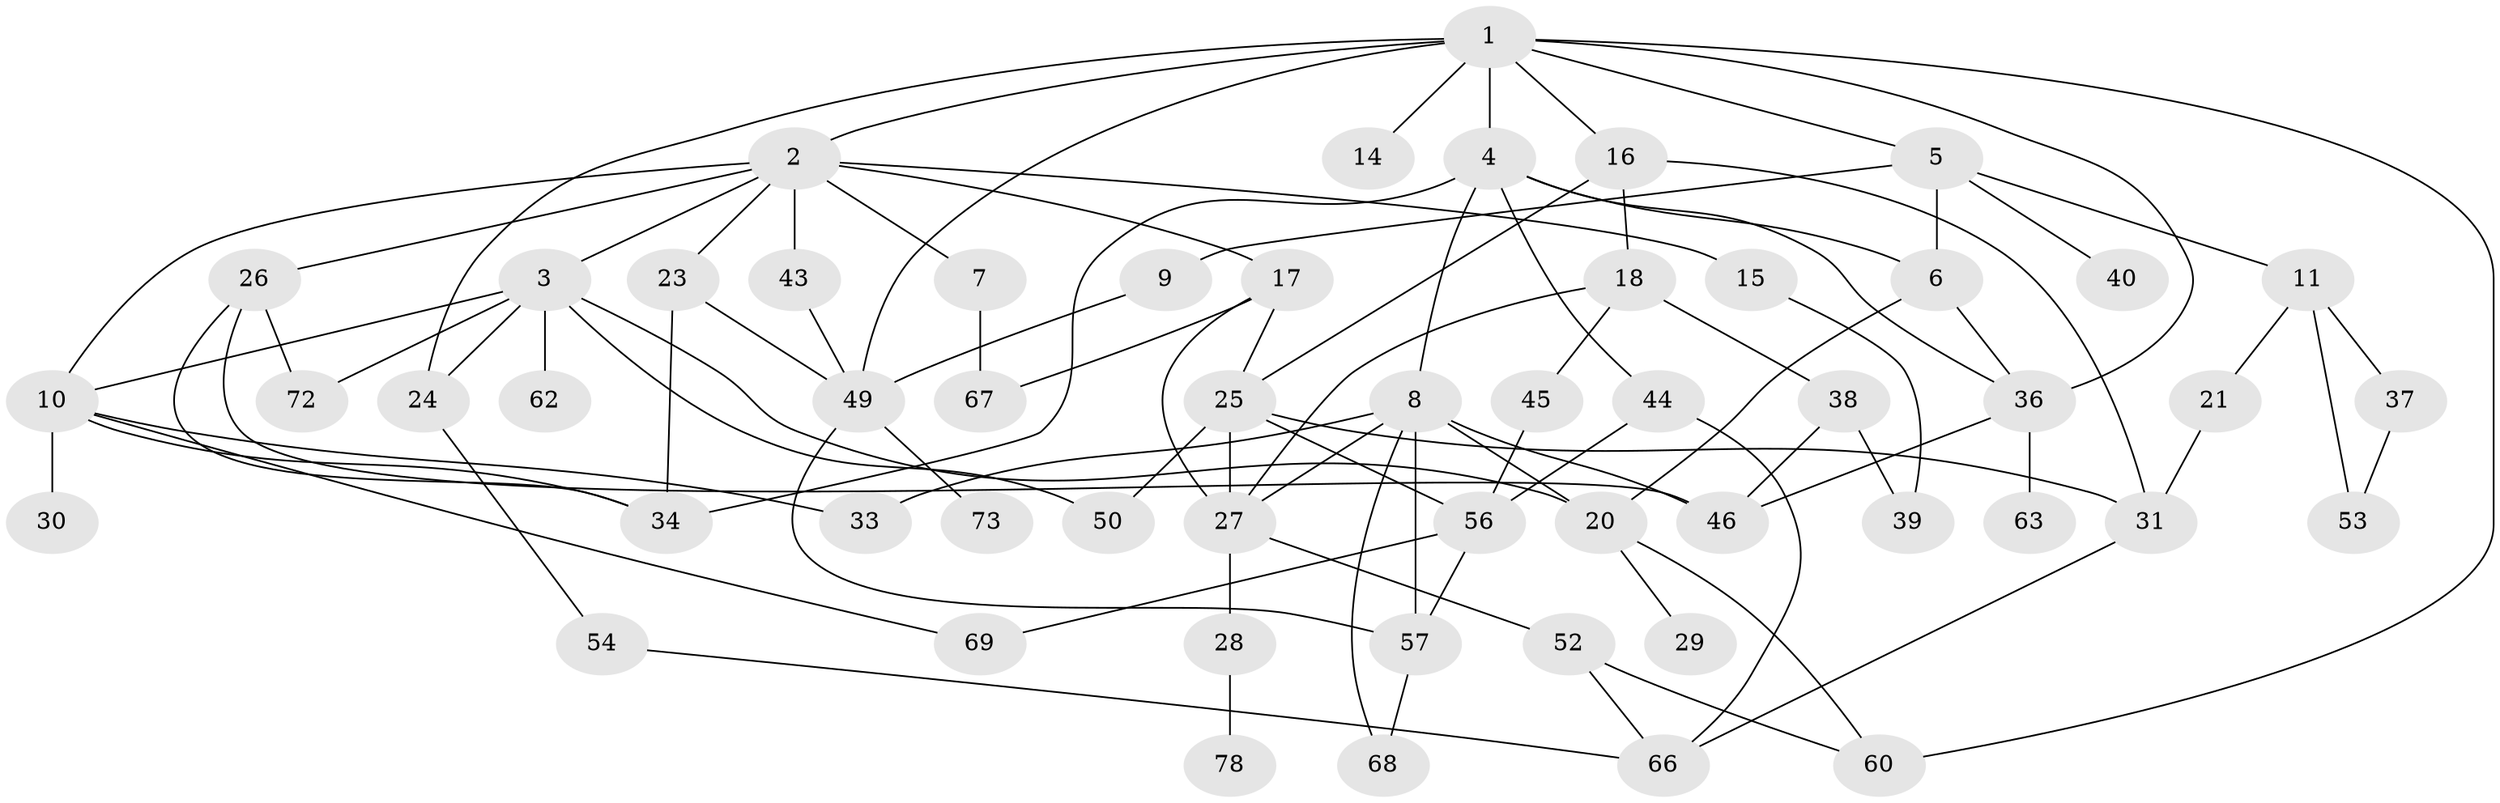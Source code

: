 // Generated by graph-tools (version 1.1) at 2025/23/03/03/25 07:23:34]
// undirected, 55 vertices, 93 edges
graph export_dot {
graph [start="1"]
  node [color=gray90,style=filled];
  1 [super="+12"];
  2 [super="+13"];
  3 [super="+59"];
  4 [super="+74"];
  5 [super="+32"];
  6 [super="+65"];
  7;
  8 [super="+42"];
  9;
  10 [super="+61"];
  11;
  14;
  15 [super="+48"];
  16;
  17 [super="+22"];
  18 [super="+19"];
  20 [super="+35"];
  21;
  23 [super="+41"];
  24;
  25 [super="+47"];
  26 [super="+71"];
  27 [super="+64"];
  28;
  29;
  30;
  31 [super="+70"];
  33;
  34 [super="+77"];
  36;
  37;
  38;
  39;
  40;
  43 [super="+51"];
  44;
  45;
  46 [super="+76"];
  49 [super="+55"];
  50;
  52;
  53;
  54;
  56 [super="+58"];
  57;
  60;
  62;
  63 [super="+75"];
  66 [super="+79"];
  67;
  68;
  69;
  72;
  73;
  78;
  1 -- 2;
  1 -- 4;
  1 -- 5;
  1 -- 16;
  1 -- 60;
  1 -- 49;
  1 -- 36;
  1 -- 24;
  1 -- 14;
  2 -- 3;
  2 -- 7;
  2 -- 23;
  2 -- 17;
  2 -- 26;
  2 -- 10;
  2 -- 43;
  2 -- 15;
  3 -- 10;
  3 -- 20;
  3 -- 50;
  3 -- 72;
  3 -- 24;
  3 -- 62;
  4 -- 6;
  4 -- 8;
  4 -- 44;
  4 -- 34;
  4 -- 36;
  5 -- 9;
  5 -- 11;
  5 -- 40;
  5 -- 6;
  6 -- 36;
  6 -- 20;
  7 -- 67;
  8 -- 46;
  8 -- 20;
  8 -- 68;
  8 -- 27;
  8 -- 33;
  8 -- 57;
  9 -- 49;
  10 -- 30;
  10 -- 33;
  10 -- 34;
  10 -- 69;
  11 -- 21;
  11 -- 37;
  11 -- 53;
  15 -- 39;
  16 -- 18;
  16 -- 31;
  16 -- 25;
  17 -- 27;
  17 -- 67;
  17 -- 25;
  18 -- 27;
  18 -- 45;
  18 -- 38;
  20 -- 29;
  20 -- 60;
  21 -- 31;
  23 -- 49;
  23 -- 34;
  24 -- 54;
  25 -- 31;
  25 -- 50 [weight=2];
  25 -- 56;
  25 -- 27;
  26 -- 34;
  26 -- 72;
  26 -- 46;
  27 -- 28;
  27 -- 52;
  28 -- 78;
  31 -- 66;
  36 -- 63;
  36 -- 46;
  37 -- 53;
  38 -- 39;
  38 -- 46;
  43 -- 49;
  44 -- 66;
  44 -- 56;
  45 -- 56;
  49 -- 73;
  49 -- 57;
  52 -- 60;
  52 -- 66;
  54 -- 66;
  56 -- 69;
  56 -- 57;
  57 -- 68;
}
